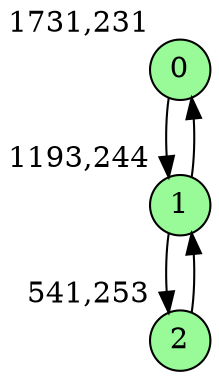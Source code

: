 digraph G {
graph [bgcolor=white]
node [shape=circle, style = filled, fillcolor=white,fixedsize=true, width=0.4, height=0.3 ]
0[xlabel="1731,231", pos = "18.5938,0.34375!", fillcolor=palegreen ];
1[xlabel="1193,244", pos = "10.1875,0.140625!", fillcolor=palegreen ];
2[xlabel="541,253", pos = "0,0!", fillcolor=palegreen ];
0->1 ;
1->0 ;
1->2 ;
2->1 ;
}
